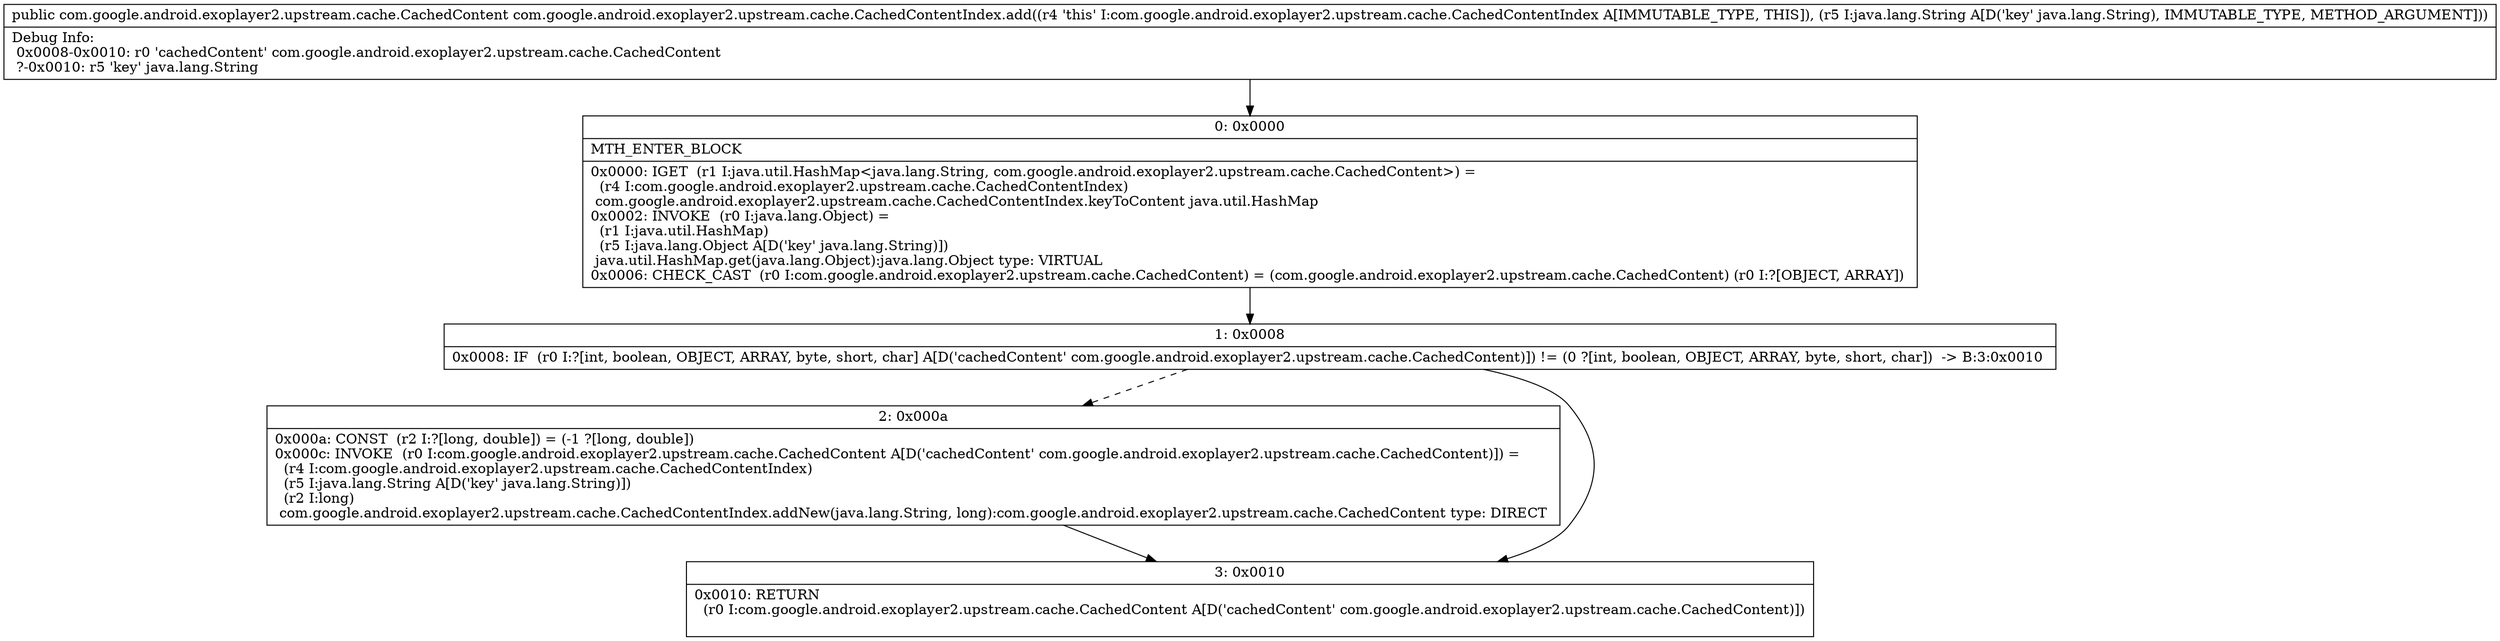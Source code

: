 digraph "CFG forcom.google.android.exoplayer2.upstream.cache.CachedContentIndex.add(Ljava\/lang\/String;)Lcom\/google\/android\/exoplayer2\/upstream\/cache\/CachedContent;" {
Node_0 [shape=record,label="{0\:\ 0x0000|MTH_ENTER_BLOCK\l|0x0000: IGET  (r1 I:java.util.HashMap\<java.lang.String, com.google.android.exoplayer2.upstream.cache.CachedContent\>) = \l  (r4 I:com.google.android.exoplayer2.upstream.cache.CachedContentIndex)\l com.google.android.exoplayer2.upstream.cache.CachedContentIndex.keyToContent java.util.HashMap \l0x0002: INVOKE  (r0 I:java.lang.Object) = \l  (r1 I:java.util.HashMap)\l  (r5 I:java.lang.Object A[D('key' java.lang.String)])\l java.util.HashMap.get(java.lang.Object):java.lang.Object type: VIRTUAL \l0x0006: CHECK_CAST  (r0 I:com.google.android.exoplayer2.upstream.cache.CachedContent) = (com.google.android.exoplayer2.upstream.cache.CachedContent) (r0 I:?[OBJECT, ARRAY]) \l}"];
Node_1 [shape=record,label="{1\:\ 0x0008|0x0008: IF  (r0 I:?[int, boolean, OBJECT, ARRAY, byte, short, char] A[D('cachedContent' com.google.android.exoplayer2.upstream.cache.CachedContent)]) != (0 ?[int, boolean, OBJECT, ARRAY, byte, short, char])  \-\> B:3:0x0010 \l}"];
Node_2 [shape=record,label="{2\:\ 0x000a|0x000a: CONST  (r2 I:?[long, double]) = (\-1 ?[long, double]) \l0x000c: INVOKE  (r0 I:com.google.android.exoplayer2.upstream.cache.CachedContent A[D('cachedContent' com.google.android.exoplayer2.upstream.cache.CachedContent)]) = \l  (r4 I:com.google.android.exoplayer2.upstream.cache.CachedContentIndex)\l  (r5 I:java.lang.String A[D('key' java.lang.String)])\l  (r2 I:long)\l com.google.android.exoplayer2.upstream.cache.CachedContentIndex.addNew(java.lang.String, long):com.google.android.exoplayer2.upstream.cache.CachedContent type: DIRECT \l}"];
Node_3 [shape=record,label="{3\:\ 0x0010|0x0010: RETURN  \l  (r0 I:com.google.android.exoplayer2.upstream.cache.CachedContent A[D('cachedContent' com.google.android.exoplayer2.upstream.cache.CachedContent)])\l \l}"];
MethodNode[shape=record,label="{public com.google.android.exoplayer2.upstream.cache.CachedContent com.google.android.exoplayer2.upstream.cache.CachedContentIndex.add((r4 'this' I:com.google.android.exoplayer2.upstream.cache.CachedContentIndex A[IMMUTABLE_TYPE, THIS]), (r5 I:java.lang.String A[D('key' java.lang.String), IMMUTABLE_TYPE, METHOD_ARGUMENT]))  | Debug Info:\l  0x0008\-0x0010: r0 'cachedContent' com.google.android.exoplayer2.upstream.cache.CachedContent\l  ?\-0x0010: r5 'key' java.lang.String\l}"];
MethodNode -> Node_0;
Node_0 -> Node_1;
Node_1 -> Node_2[style=dashed];
Node_1 -> Node_3;
Node_2 -> Node_3;
}

